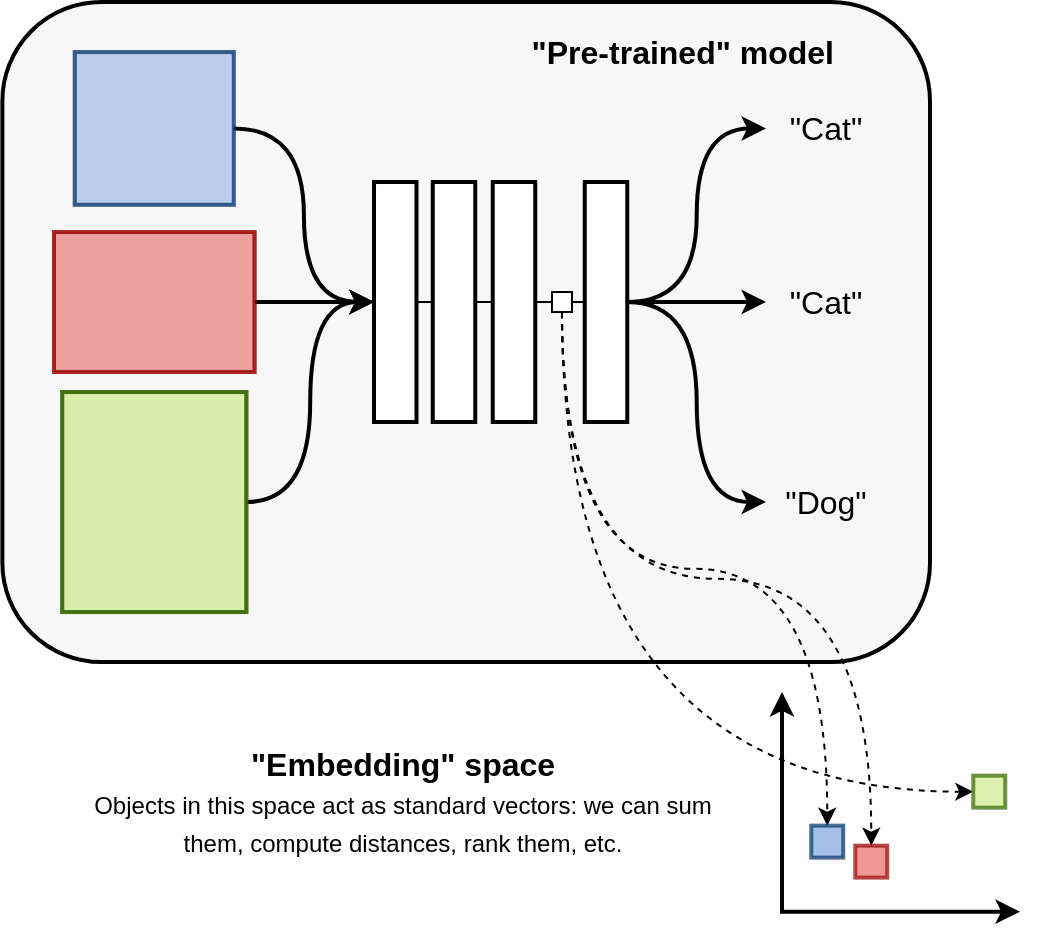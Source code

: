 <mxfile version="24.0.7" type="device">
  <diagram name="Pagina-1" id="wj3OEWWqeMRgWWpqb7FX">
    <mxGraphModel dx="1808" dy="652" grid="1" gridSize="10" guides="1" tooltips="1" connect="1" arrows="1" fold="1" page="1" pageScale="1" pageWidth="1500" pageHeight="500" math="0" shadow="0">
      <root>
        <mxCell id="0" />
        <mxCell id="1" parent="0" />
        <mxCell id="o4H2iAm-xFRcNQEO-AGP-36" value="" style="rounded=1;whiteSpace=wrap;html=1;fillColor=#F7F7F7;strokeWidth=2;strokeColor=default;fontColor=#333333;" parent="1" vertex="1">
          <mxGeometry x="534.19" y="90" width="463.81" height="330" as="geometry" />
        </mxCell>
        <mxCell id="o4H2iAm-xFRcNQEO-AGP-21" style="edgeStyle=orthogonalEdgeStyle;rounded=0;orthogonalLoop=1;jettySize=auto;html=1;exitX=0.5;exitY=0;exitDx=0;exitDy=0;entryX=0.5;entryY=1;entryDx=0;entryDy=0;endArrow=none;endFill=0;" parent="1" source="o4H2iAm-xFRcNQEO-AGP-1" target="o4H2iAm-xFRcNQEO-AGP-2" edge="1">
          <mxGeometry relative="1" as="geometry" />
        </mxCell>
        <mxCell id="o4H2iAm-xFRcNQEO-AGP-1" value="" style="rounded=0;whiteSpace=wrap;html=1;rotation=90;strokeWidth=2;" parent="1" vertex="1">
          <mxGeometry x="670.63" y="229.38" width="120" height="21.25" as="geometry" />
        </mxCell>
        <mxCell id="o4H2iAm-xFRcNQEO-AGP-22" style="edgeStyle=orthogonalEdgeStyle;rounded=0;orthogonalLoop=1;jettySize=auto;html=1;exitX=0.5;exitY=0;exitDx=0;exitDy=0;entryX=0.5;entryY=1;entryDx=0;entryDy=0;endArrow=none;endFill=0;" parent="1" source="o4H2iAm-xFRcNQEO-AGP-2" target="o4H2iAm-xFRcNQEO-AGP-3" edge="1">
          <mxGeometry relative="1" as="geometry" />
        </mxCell>
        <mxCell id="o4H2iAm-xFRcNQEO-AGP-2" value="" style="rounded=0;whiteSpace=wrap;html=1;rotation=90;strokeWidth=2;" parent="1" vertex="1">
          <mxGeometry x="700" y="229.38" width="120" height="21.25" as="geometry" />
        </mxCell>
        <mxCell id="o4H2iAm-xFRcNQEO-AGP-23" style="edgeStyle=orthogonalEdgeStyle;rounded=0;orthogonalLoop=1;jettySize=auto;html=1;exitX=0.5;exitY=0;exitDx=0;exitDy=0;entryX=0.5;entryY=1;entryDx=0;entryDy=0;endArrow=none;endFill=0;" parent="1" source="o4H2iAm-xFRcNQEO-AGP-27" target="o4H2iAm-xFRcNQEO-AGP-4" edge="1">
          <mxGeometry relative="1" as="geometry">
            <Array as="points">
              <mxPoint x="813" y="240" />
            </Array>
          </mxGeometry>
        </mxCell>
        <mxCell id="o4H2iAm-xFRcNQEO-AGP-3" value="" style="rounded=0;whiteSpace=wrap;html=1;rotation=90;strokeWidth=2;" parent="1" vertex="1">
          <mxGeometry x="730" y="229.38" width="120" height="21.25" as="geometry" />
        </mxCell>
        <mxCell id="o4H2iAm-xFRcNQEO-AGP-18" style="edgeStyle=orthogonalEdgeStyle;rounded=0;orthogonalLoop=1;jettySize=auto;html=1;exitX=0.5;exitY=0;exitDx=0;exitDy=0;entryX=0;entryY=0.5;entryDx=0;entryDy=0;curved=1;strokeWidth=2;" parent="1" source="o4H2iAm-xFRcNQEO-AGP-4" target="o4H2iAm-xFRcNQEO-AGP-15" edge="1">
          <mxGeometry relative="1" as="geometry" />
        </mxCell>
        <mxCell id="o4H2iAm-xFRcNQEO-AGP-19" style="edgeStyle=orthogonalEdgeStyle;rounded=0;orthogonalLoop=1;jettySize=auto;html=1;exitX=0.5;exitY=0;exitDx=0;exitDy=0;strokeWidth=2;" parent="1" source="o4H2iAm-xFRcNQEO-AGP-4" target="o4H2iAm-xFRcNQEO-AGP-16" edge="1">
          <mxGeometry relative="1" as="geometry" />
        </mxCell>
        <mxCell id="o4H2iAm-xFRcNQEO-AGP-20" style="edgeStyle=orthogonalEdgeStyle;rounded=0;orthogonalLoop=1;jettySize=auto;html=1;exitX=0.5;exitY=0;exitDx=0;exitDy=0;entryX=0;entryY=0.5;entryDx=0;entryDy=0;curved=1;strokeWidth=2;" parent="1" source="o4H2iAm-xFRcNQEO-AGP-4" target="o4H2iAm-xFRcNQEO-AGP-17" edge="1">
          <mxGeometry relative="1" as="geometry" />
        </mxCell>
        <mxCell id="o4H2iAm-xFRcNQEO-AGP-4" value="" style="rounded=0;whiteSpace=wrap;html=1;rotation=90;strokeWidth=2;" parent="1" vertex="1">
          <mxGeometry x="776" y="229.38" width="120" height="21.25" as="geometry" />
        </mxCell>
        <mxCell id="o4H2iAm-xFRcNQEO-AGP-11" style="edgeStyle=orthogonalEdgeStyle;rounded=0;orthogonalLoop=1;jettySize=auto;html=1;exitX=1;exitY=0.5;exitDx=0;exitDy=0;entryX=0.5;entryY=1;entryDx=0;entryDy=0;strokeWidth=2;curved=1;" parent="1" source="o4H2iAm-xFRcNQEO-AGP-7" target="o4H2iAm-xFRcNQEO-AGP-1" edge="1">
          <mxGeometry relative="1" as="geometry" />
        </mxCell>
        <mxCell id="o4H2iAm-xFRcNQEO-AGP-7" value="" style="shape=image;verticalLabelPosition=bottom;labelBackgroundColor=default;verticalAlign=top;aspect=fixed;imageAspect=0;image=https://st2.depositphotos.com/1000938/5499/i/450/depositphotos_54998613-stock-photo-ginger-cat.jpg;clipPath=inset(5% 17% 9.5% 23.67%);imageBorder=#003366;strokeWidth=2;imageBackground=#7EA6E0;opacity=50;" parent="1" vertex="1">
          <mxGeometry x="570.38" y="115.01" width="79.53" height="76.4" as="geometry" />
        </mxCell>
        <mxCell id="o4H2iAm-xFRcNQEO-AGP-13" style="edgeStyle=orthogonalEdgeStyle;rounded=0;orthogonalLoop=1;jettySize=auto;html=1;exitX=1;exitY=0.5;exitDx=0;exitDy=0;entryX=0.5;entryY=1;entryDx=0;entryDy=0;strokeWidth=2;curved=1;" parent="1" source="o4H2iAm-xFRcNQEO-AGP-9" target="o4H2iAm-xFRcNQEO-AGP-1" edge="1">
          <mxGeometry relative="1" as="geometry" />
        </mxCell>
        <mxCell id="o4H2iAm-xFRcNQEO-AGP-9" value="" style="shape=image;verticalLabelPosition=bottom;labelBackgroundColor=default;verticalAlign=top;aspect=fixed;imageAspect=0;image=https://i.pinimg.com/736x/67/9b/5f/679b5f9fe22dd40230e2a33b912eb0e1.jpg;imageBorder=#990000;strokeWidth=2;imageBackground=#EA6B66;opacity=60;" parent="1" vertex="1">
          <mxGeometry x="560" y="205.01" width="100.29" height="70" as="geometry" />
        </mxCell>
        <mxCell id="o4H2iAm-xFRcNQEO-AGP-12" style="edgeStyle=orthogonalEdgeStyle;rounded=0;orthogonalLoop=1;jettySize=auto;html=1;exitX=1;exitY=0.5;exitDx=0;exitDy=0;entryX=0.5;entryY=1;entryDx=0;entryDy=0;curved=1;strokeWidth=2;" parent="1" source="o4H2iAm-xFRcNQEO-AGP-10" target="o4H2iAm-xFRcNQEO-AGP-1" edge="1">
          <mxGeometry relative="1" as="geometry" />
        </mxCell>
        <mxCell id="o4H2iAm-xFRcNQEO-AGP-10" value="" style="shape=image;verticalLabelPosition=bottom;labelBackgroundColor=default;verticalAlign=top;aspect=fixed;imageAspect=0;image=https://www.shutterstock.com/image-photo/happy-puppy-welsh-corgi-14-600nw-2270841247.jpg;clipPath=inset(5.92% 18.33% 0% 17.33%);imageBorder=#336600;strokeWidth=2;imageBackground=#CDEB8B;opacity=70;" parent="1" vertex="1">
          <mxGeometry x="564.09" y="285.01" width="92.1" height="110" as="geometry" />
        </mxCell>
        <mxCell id="o4H2iAm-xFRcNQEO-AGP-15" value="&quot;Cat&quot;" style="text;html=1;align=center;verticalAlign=middle;whiteSpace=wrap;rounded=0;fontSize=16;" parent="1" vertex="1">
          <mxGeometry x="916" y="138.21" width="60" height="30" as="geometry" />
        </mxCell>
        <mxCell id="o4H2iAm-xFRcNQEO-AGP-16" value="&quot;Cat&quot;" style="text;html=1;align=center;verticalAlign=middle;whiteSpace=wrap;rounded=0;fontSize=16;" parent="1" vertex="1">
          <mxGeometry x="916" y="225.01" width="60" height="30" as="geometry" />
        </mxCell>
        <mxCell id="o4H2iAm-xFRcNQEO-AGP-17" value="&quot;Dog&quot;" style="text;html=1;align=center;verticalAlign=middle;whiteSpace=wrap;rounded=0;fontSize=16;" parent="1" vertex="1">
          <mxGeometry x="916" y="325.01" width="60" height="30" as="geometry" />
        </mxCell>
        <mxCell id="o4H2iAm-xFRcNQEO-AGP-24" value="" style="endArrow=classic;html=1;rounded=0;strokeWidth=2;" parent="1" edge="1">
          <mxGeometry width="50" height="50" relative="1" as="geometry">
            <mxPoint x="924" y="545.0" as="sourcePoint" />
            <mxPoint x="924" y="435.0" as="targetPoint" />
          </mxGeometry>
        </mxCell>
        <mxCell id="o4H2iAm-xFRcNQEO-AGP-25" value="" style="endArrow=classic;html=1;rounded=0;strokeWidth=2;" parent="1" edge="1">
          <mxGeometry width="50" height="50" relative="1" as="geometry">
            <mxPoint x="923" y="544.84" as="sourcePoint" />
            <mxPoint x="1043" y="544.82" as="targetPoint" />
          </mxGeometry>
        </mxCell>
        <mxCell id="o4H2iAm-xFRcNQEO-AGP-28" value="" style="edgeStyle=orthogonalEdgeStyle;rounded=0;orthogonalLoop=1;jettySize=auto;html=1;exitX=0.5;exitY=0;exitDx=0;exitDy=0;entryX=0.5;entryY=1;entryDx=0;entryDy=0;endArrow=none;endFill=0;" parent="1" source="o4H2iAm-xFRcNQEO-AGP-3" target="o4H2iAm-xFRcNQEO-AGP-27" edge="1">
          <mxGeometry relative="1" as="geometry">
            <mxPoint x="801" y="240" as="sourcePoint" />
            <mxPoint x="825" y="240" as="targetPoint" />
          </mxGeometry>
        </mxCell>
        <mxCell id="o4H2iAm-xFRcNQEO-AGP-33" style="edgeStyle=orthogonalEdgeStyle;rounded=0;orthogonalLoop=1;jettySize=auto;html=1;exitX=0.5;exitY=1;exitDx=0;exitDy=0;entryX=0.5;entryY=0;entryDx=0;entryDy=0;curved=1;dashed=1;" parent="1" source="o4H2iAm-xFRcNQEO-AGP-27" target="o4H2iAm-xFRcNQEO-AGP-29" edge="1">
          <mxGeometry relative="1" as="geometry" />
        </mxCell>
        <mxCell id="o4H2iAm-xFRcNQEO-AGP-34" style="edgeStyle=orthogonalEdgeStyle;rounded=0;orthogonalLoop=1;jettySize=auto;html=1;exitX=0.5;exitY=1;exitDx=0;exitDy=0;entryX=0.5;entryY=0;entryDx=0;entryDy=0;curved=1;dashed=1;" parent="1" source="o4H2iAm-xFRcNQEO-AGP-27" target="o4H2iAm-xFRcNQEO-AGP-31" edge="1">
          <mxGeometry relative="1" as="geometry" />
        </mxCell>
        <mxCell id="o4H2iAm-xFRcNQEO-AGP-35" style="edgeStyle=orthogonalEdgeStyle;rounded=0;orthogonalLoop=1;jettySize=auto;html=1;exitX=0.5;exitY=1;exitDx=0;exitDy=0;entryX=0;entryY=0.5;entryDx=0;entryDy=0;curved=1;dashed=1;" parent="1" source="o4H2iAm-xFRcNQEO-AGP-27" target="o4H2iAm-xFRcNQEO-AGP-32" edge="1">
          <mxGeometry relative="1" as="geometry" />
        </mxCell>
        <mxCell id="o4H2iAm-xFRcNQEO-AGP-27" value="" style="rounded=0;whiteSpace=wrap;html=1;" parent="1" vertex="1">
          <mxGeometry x="809" y="235.01" width="10" height="10" as="geometry" />
        </mxCell>
        <mxCell id="o4H2iAm-xFRcNQEO-AGP-29" value="" style="rounded=0;whiteSpace=wrap;html=1;strokeColor=#003366;aspect=fixed;fillColor=#7EA6E0;strokeWidth=2;opacity=70;" parent="1" vertex="1">
          <mxGeometry x="938.63" y="501.82" width="16" height="16" as="geometry" />
        </mxCell>
        <mxCell id="o4H2iAm-xFRcNQEO-AGP-31" value="" style="rounded=0;whiteSpace=wrap;html=1;strokeColor=#990000;aspect=fixed;fillColor=#EA6B66;strokeWidth=2;opacity=70;" parent="1" vertex="1">
          <mxGeometry x="960.63" y="511.82" width="16" height="16" as="geometry" />
        </mxCell>
        <mxCell id="o4H2iAm-xFRcNQEO-AGP-32" value="" style="rounded=0;whiteSpace=wrap;html=1;strokeColor=#336600;aspect=fixed;fillColor=#CDEB8B;strokeWidth=2;opacity=70;" parent="1" vertex="1">
          <mxGeometry x="1019.63" y="476.83" width="16" height="16" as="geometry" />
        </mxCell>
        <mxCell id="o4H2iAm-xFRcNQEO-AGP-37" value="&quot;Pre-trained&quot; model" style="text;html=1;align=right;verticalAlign=middle;whiteSpace=wrap;rounded=0;fontSize=16;fontStyle=1" parent="1" vertex="1">
          <mxGeometry x="670.63" y="100" width="281" height="30" as="geometry" />
        </mxCell>
        <mxCell id="o4H2iAm-xFRcNQEO-AGP-38" value="&quot;Embedding&quot; space&lt;br&gt;&lt;span style=&quot;font-weight: normal;&quot;&gt;&lt;font style=&quot;font-size: 12px;&quot;&gt;Objects in this space act as standard vectors: we can sum them, compute distances, rank them, etc.&lt;/font&gt;&lt;/span&gt;" style="text;html=1;align=center;verticalAlign=middle;whiteSpace=wrap;rounded=0;fontSize=16;fontStyle=1" parent="1" vertex="1">
          <mxGeometry x="579.13" y="440" width="311" height="100" as="geometry" />
        </mxCell>
      </root>
    </mxGraphModel>
  </diagram>
</mxfile>
